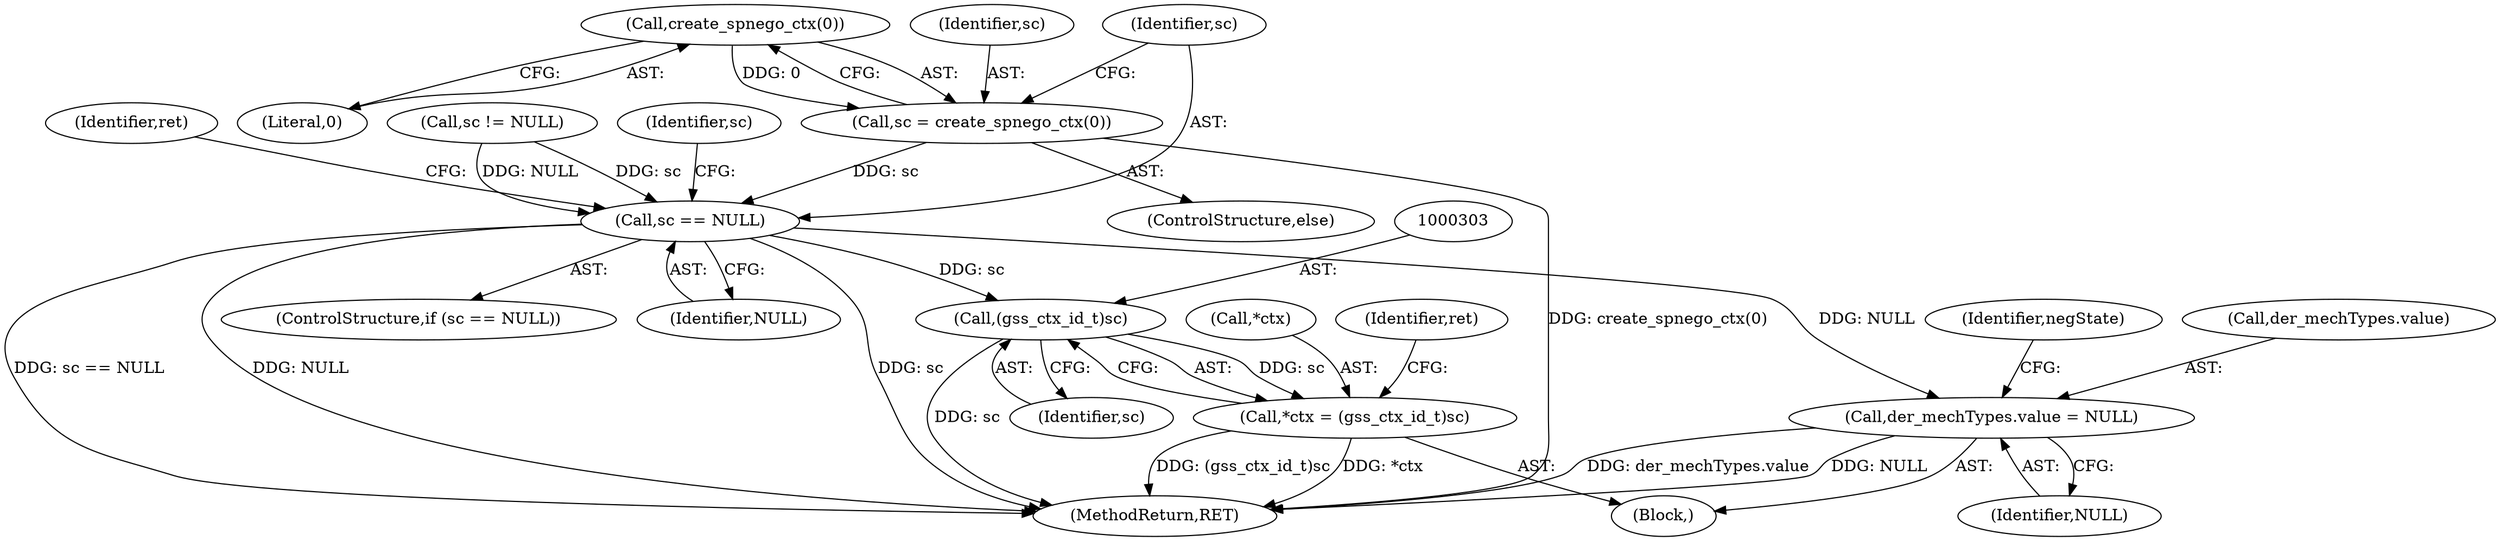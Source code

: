 digraph "0_krb5_b51b33f2bc5d1497ddf5bd107f791c101695000d_0@API" {
"1000237" [label="(Call,create_spnego_ctx(0))"];
"1000235" [label="(Call,sc = create_spnego_ctx(0))"];
"1000240" [label="(Call,sc == NULL)"];
"1000275" [label="(Call,der_mechTypes.value = NULL)"];
"1000302" [label="(Call,(gss_ctx_id_t)sc)"];
"1000299" [label="(Call,*ctx = (gss_ctx_id_t)sc)"];
"1000306" [label="(Identifier,ret)"];
"1000219" [label="(Call,sc != NULL)"];
"1000254" [label="(Identifier,sc)"];
"1000245" [label="(Identifier,ret)"];
"1000300" [label="(Call,*ctx)"];
"1000235" [label="(Call,sc = create_spnego_ctx(0))"];
"1000283" [label="(Identifier,negState)"];
"1000276" [label="(Call,der_mechTypes.value)"];
"1000240" [label="(Call,sc == NULL)"];
"1000237" [label="(Call,create_spnego_ctx(0))"];
"1000241" [label="(Identifier,sc)"];
"1000110" [label="(Block,)"];
"1000242" [label="(Identifier,NULL)"];
"1000236" [label="(Identifier,sc)"];
"1000302" [label="(Call,(gss_ctx_id_t)sc)"];
"1000299" [label="(Call,*ctx = (gss_ctx_id_t)sc)"];
"1000304" [label="(Identifier,sc)"];
"1000332" [label="(MethodReturn,RET)"];
"1000275" [label="(Call,der_mechTypes.value = NULL)"];
"1000238" [label="(Literal,0)"];
"1000234" [label="(ControlStructure,else)"];
"1000239" [label="(ControlStructure,if (sc == NULL))"];
"1000279" [label="(Identifier,NULL)"];
"1000237" -> "1000235"  [label="AST: "];
"1000237" -> "1000238"  [label="CFG: "];
"1000238" -> "1000237"  [label="AST: "];
"1000235" -> "1000237"  [label="CFG: "];
"1000237" -> "1000235"  [label="DDG: 0"];
"1000235" -> "1000234"  [label="AST: "];
"1000236" -> "1000235"  [label="AST: "];
"1000241" -> "1000235"  [label="CFG: "];
"1000235" -> "1000332"  [label="DDG: create_spnego_ctx(0)"];
"1000235" -> "1000240"  [label="DDG: sc"];
"1000240" -> "1000239"  [label="AST: "];
"1000240" -> "1000242"  [label="CFG: "];
"1000241" -> "1000240"  [label="AST: "];
"1000242" -> "1000240"  [label="AST: "];
"1000245" -> "1000240"  [label="CFG: "];
"1000254" -> "1000240"  [label="CFG: "];
"1000240" -> "1000332"  [label="DDG: sc == NULL"];
"1000240" -> "1000332"  [label="DDG: NULL"];
"1000240" -> "1000332"  [label="DDG: sc"];
"1000219" -> "1000240"  [label="DDG: sc"];
"1000219" -> "1000240"  [label="DDG: NULL"];
"1000240" -> "1000275"  [label="DDG: NULL"];
"1000240" -> "1000302"  [label="DDG: sc"];
"1000275" -> "1000110"  [label="AST: "];
"1000275" -> "1000279"  [label="CFG: "];
"1000276" -> "1000275"  [label="AST: "];
"1000279" -> "1000275"  [label="AST: "];
"1000283" -> "1000275"  [label="CFG: "];
"1000275" -> "1000332"  [label="DDG: der_mechTypes.value"];
"1000275" -> "1000332"  [label="DDG: NULL"];
"1000302" -> "1000299"  [label="AST: "];
"1000302" -> "1000304"  [label="CFG: "];
"1000303" -> "1000302"  [label="AST: "];
"1000304" -> "1000302"  [label="AST: "];
"1000299" -> "1000302"  [label="CFG: "];
"1000302" -> "1000332"  [label="DDG: sc"];
"1000302" -> "1000299"  [label="DDG: sc"];
"1000299" -> "1000110"  [label="AST: "];
"1000300" -> "1000299"  [label="AST: "];
"1000306" -> "1000299"  [label="CFG: "];
"1000299" -> "1000332"  [label="DDG: (gss_ctx_id_t)sc"];
"1000299" -> "1000332"  [label="DDG: *ctx"];
}
